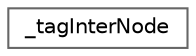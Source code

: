digraph "クラス階層図"
{
 // LATEX_PDF_SIZE
  bgcolor="transparent";
  edge [fontname=Helvetica,fontsize=10,labelfontname=Helvetica,labelfontsize=10];
  node [fontname=Helvetica,fontsize=10,shape=box,height=0.2,width=0.4];
  rankdir="LR";
  Node0 [id="Node000000",label="_tagInterNode",height=0.2,width=0.4,color="grey40", fillcolor="white", style="filled",URL="$struct__tag_inter_node.html",tooltip=" "];
}
